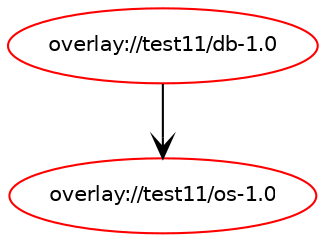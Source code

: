 digraph prolog {

newrank=true;
concentrate=true;
compound=true;
graph [rankdir=TD];#, ranksep=2.5, nodesep=0.2];
edge  [arrowhead=vee];
node  [fontname=Helvetica,fontsize=10];

"overlay://test11/db-1.0" [color=red, href="../test11/db-1.0-depend.svg"];
"overlay://test11/db-1.0" -> "overlay://test11/os-1.0"
"overlay://test11/os-1.0" [color=red, href="../test11/os-1.0-depend.svg"];
}
